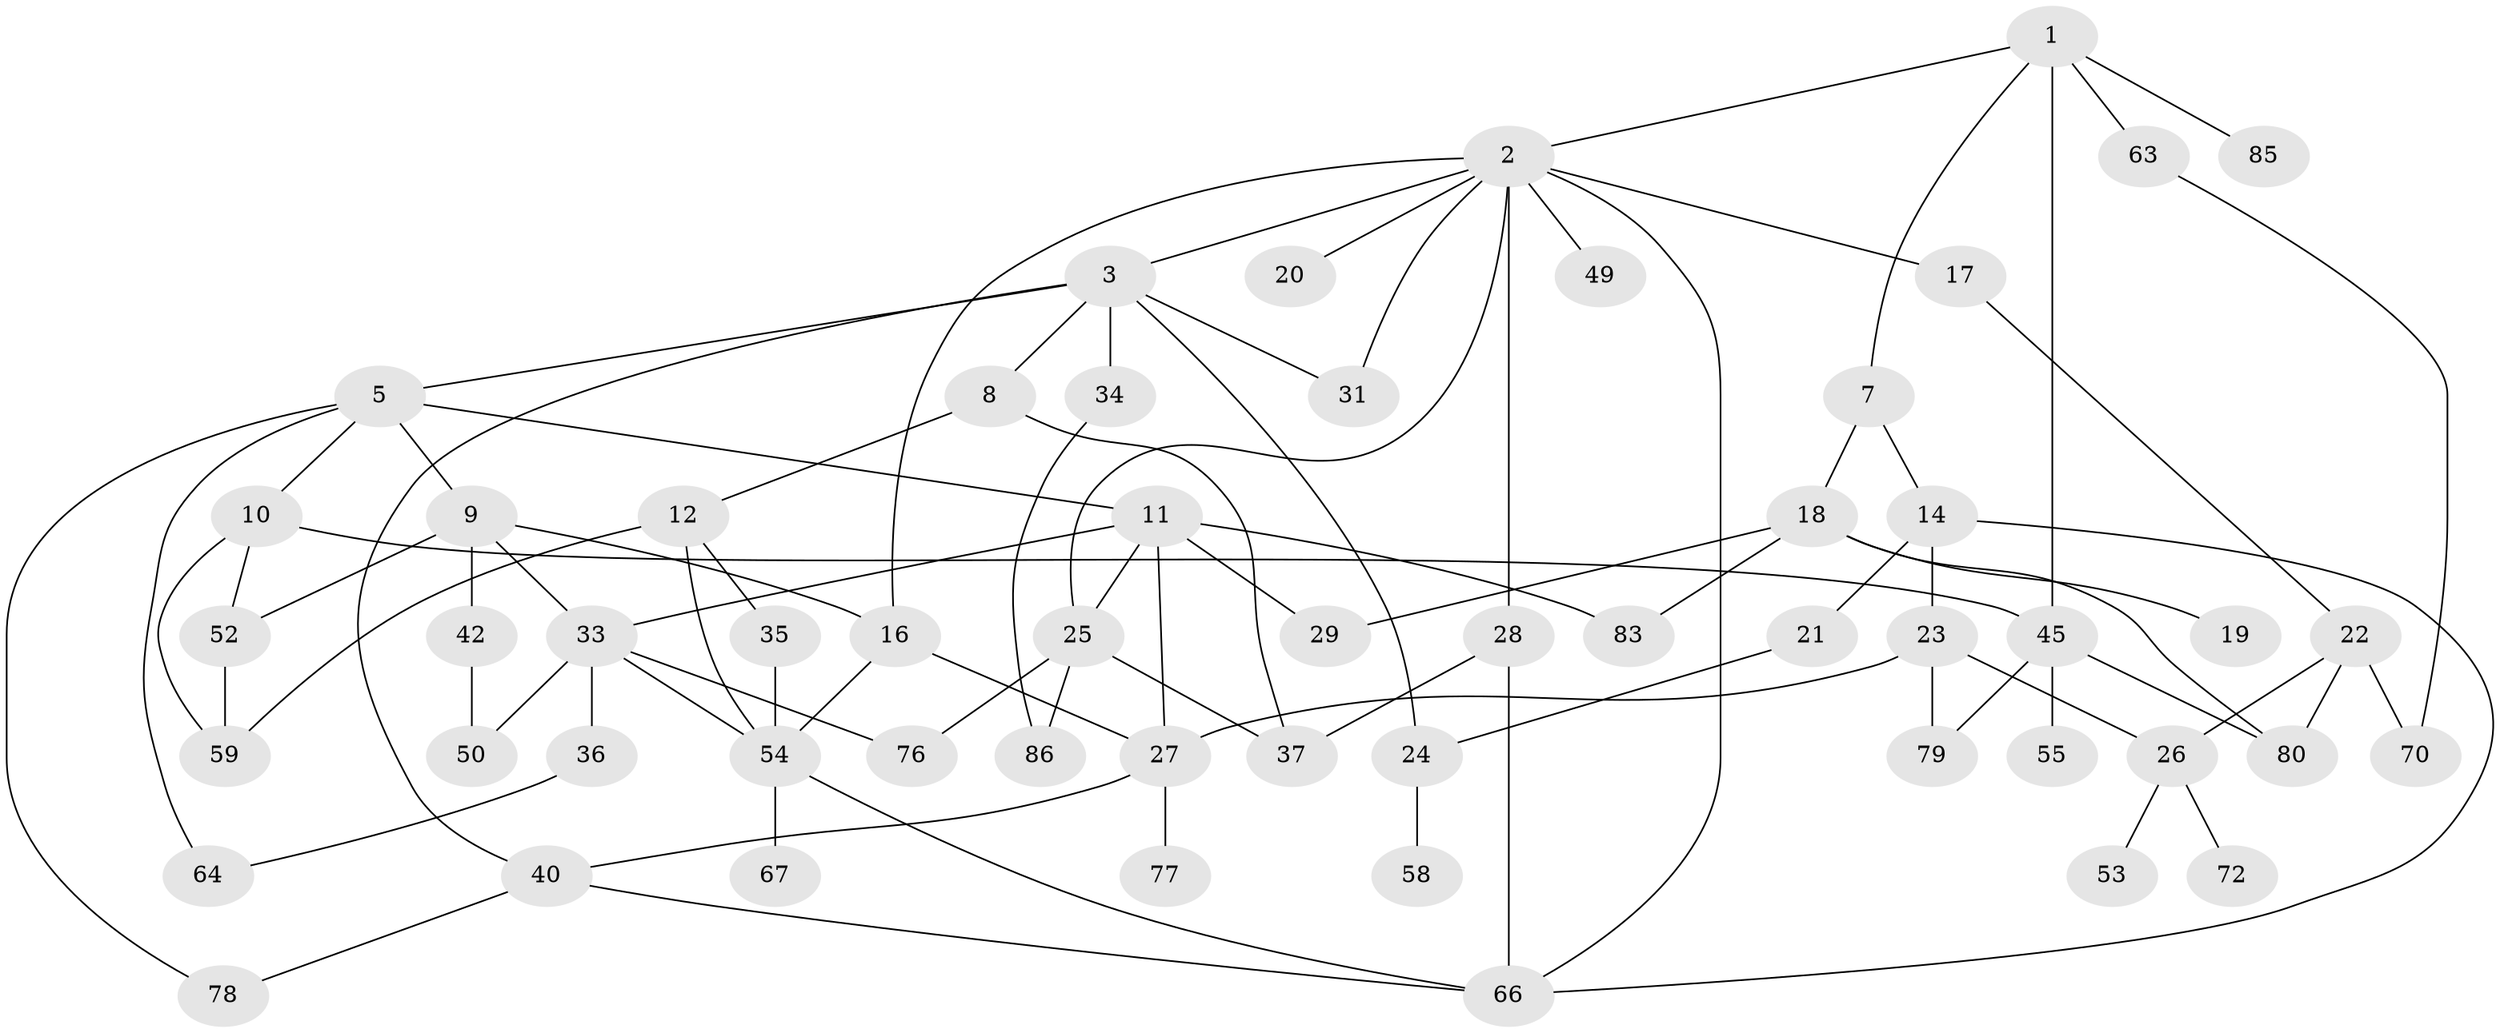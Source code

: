 // Generated by graph-tools (version 1.1) at 2025/51/02/27/25 19:51:36]
// undirected, 56 vertices, 88 edges
graph export_dot {
graph [start="1"]
  node [color=gray90,style=filled];
  1 [super="+69"];
  2 [super="+13"];
  3 [super="+4"];
  5 [super="+6"];
  7;
  8 [super="+60"];
  9 [super="+46"];
  10 [super="+15"];
  11 [super="+68"];
  12 [super="+87"];
  14 [super="+84"];
  16 [super="+41"];
  17;
  18 [super="+82"];
  19 [super="+47"];
  20;
  21 [super="+32"];
  22 [super="+30"];
  23 [super="+38"];
  24;
  25 [super="+62"];
  26 [super="+48"];
  27 [super="+71"];
  28 [super="+44"];
  29 [super="+43"];
  31;
  33 [super="+73"];
  34 [super="+65"];
  35;
  36;
  37 [super="+39"];
  40 [super="+51"];
  42 [super="+75"];
  45 [super="+57"];
  49;
  50 [super="+61"];
  52 [super="+81"];
  53;
  54 [super="+56"];
  55 [super="+88"];
  58;
  59 [super="+89"];
  63;
  64;
  66 [super="+74"];
  67;
  70;
  72;
  76;
  77;
  78;
  79;
  80;
  83;
  85;
  86;
  1 -- 2;
  1 -- 7;
  1 -- 63;
  1 -- 85;
  1 -- 45;
  2 -- 3;
  2 -- 17;
  2 -- 20;
  2 -- 31;
  2 -- 16;
  2 -- 66;
  2 -- 25;
  2 -- 28 [weight=2];
  2 -- 49;
  3 -- 8;
  3 -- 34;
  3 -- 5;
  3 -- 40;
  3 -- 24;
  3 -- 31;
  5 -- 9;
  5 -- 11;
  5 -- 64;
  5 -- 10;
  5 -- 78;
  7 -- 14;
  7 -- 18;
  8 -- 12;
  8 -- 37;
  9 -- 16;
  9 -- 42;
  9 -- 52;
  9 -- 33;
  10 -- 59;
  10 -- 52;
  10 -- 45;
  11 -- 27;
  11 -- 33;
  11 -- 83;
  11 -- 25;
  11 -- 29;
  12 -- 35;
  12 -- 59;
  12 -- 54;
  14 -- 21;
  14 -- 23;
  14 -- 66;
  16 -- 54;
  16 -- 27;
  17 -- 22;
  18 -- 19;
  18 -- 29;
  18 -- 80;
  18 -- 83;
  21 -- 24;
  22 -- 26;
  22 -- 70;
  22 -- 80;
  23 -- 79;
  23 -- 26;
  23 -- 27;
  24 -- 58;
  25 -- 86;
  25 -- 76;
  25 -- 37;
  26 -- 72;
  26 -- 53;
  27 -- 77;
  27 -- 40;
  28 -- 66;
  28 -- 37 [weight=2];
  33 -- 36;
  33 -- 50;
  33 -- 76;
  33 -- 54;
  34 -- 86;
  35 -- 54;
  36 -- 64;
  40 -- 66;
  40 -- 78;
  42 -- 50;
  45 -- 55;
  45 -- 79;
  45 -- 80;
  52 -- 59;
  54 -- 67;
  54 -- 66;
  63 -- 70;
}
